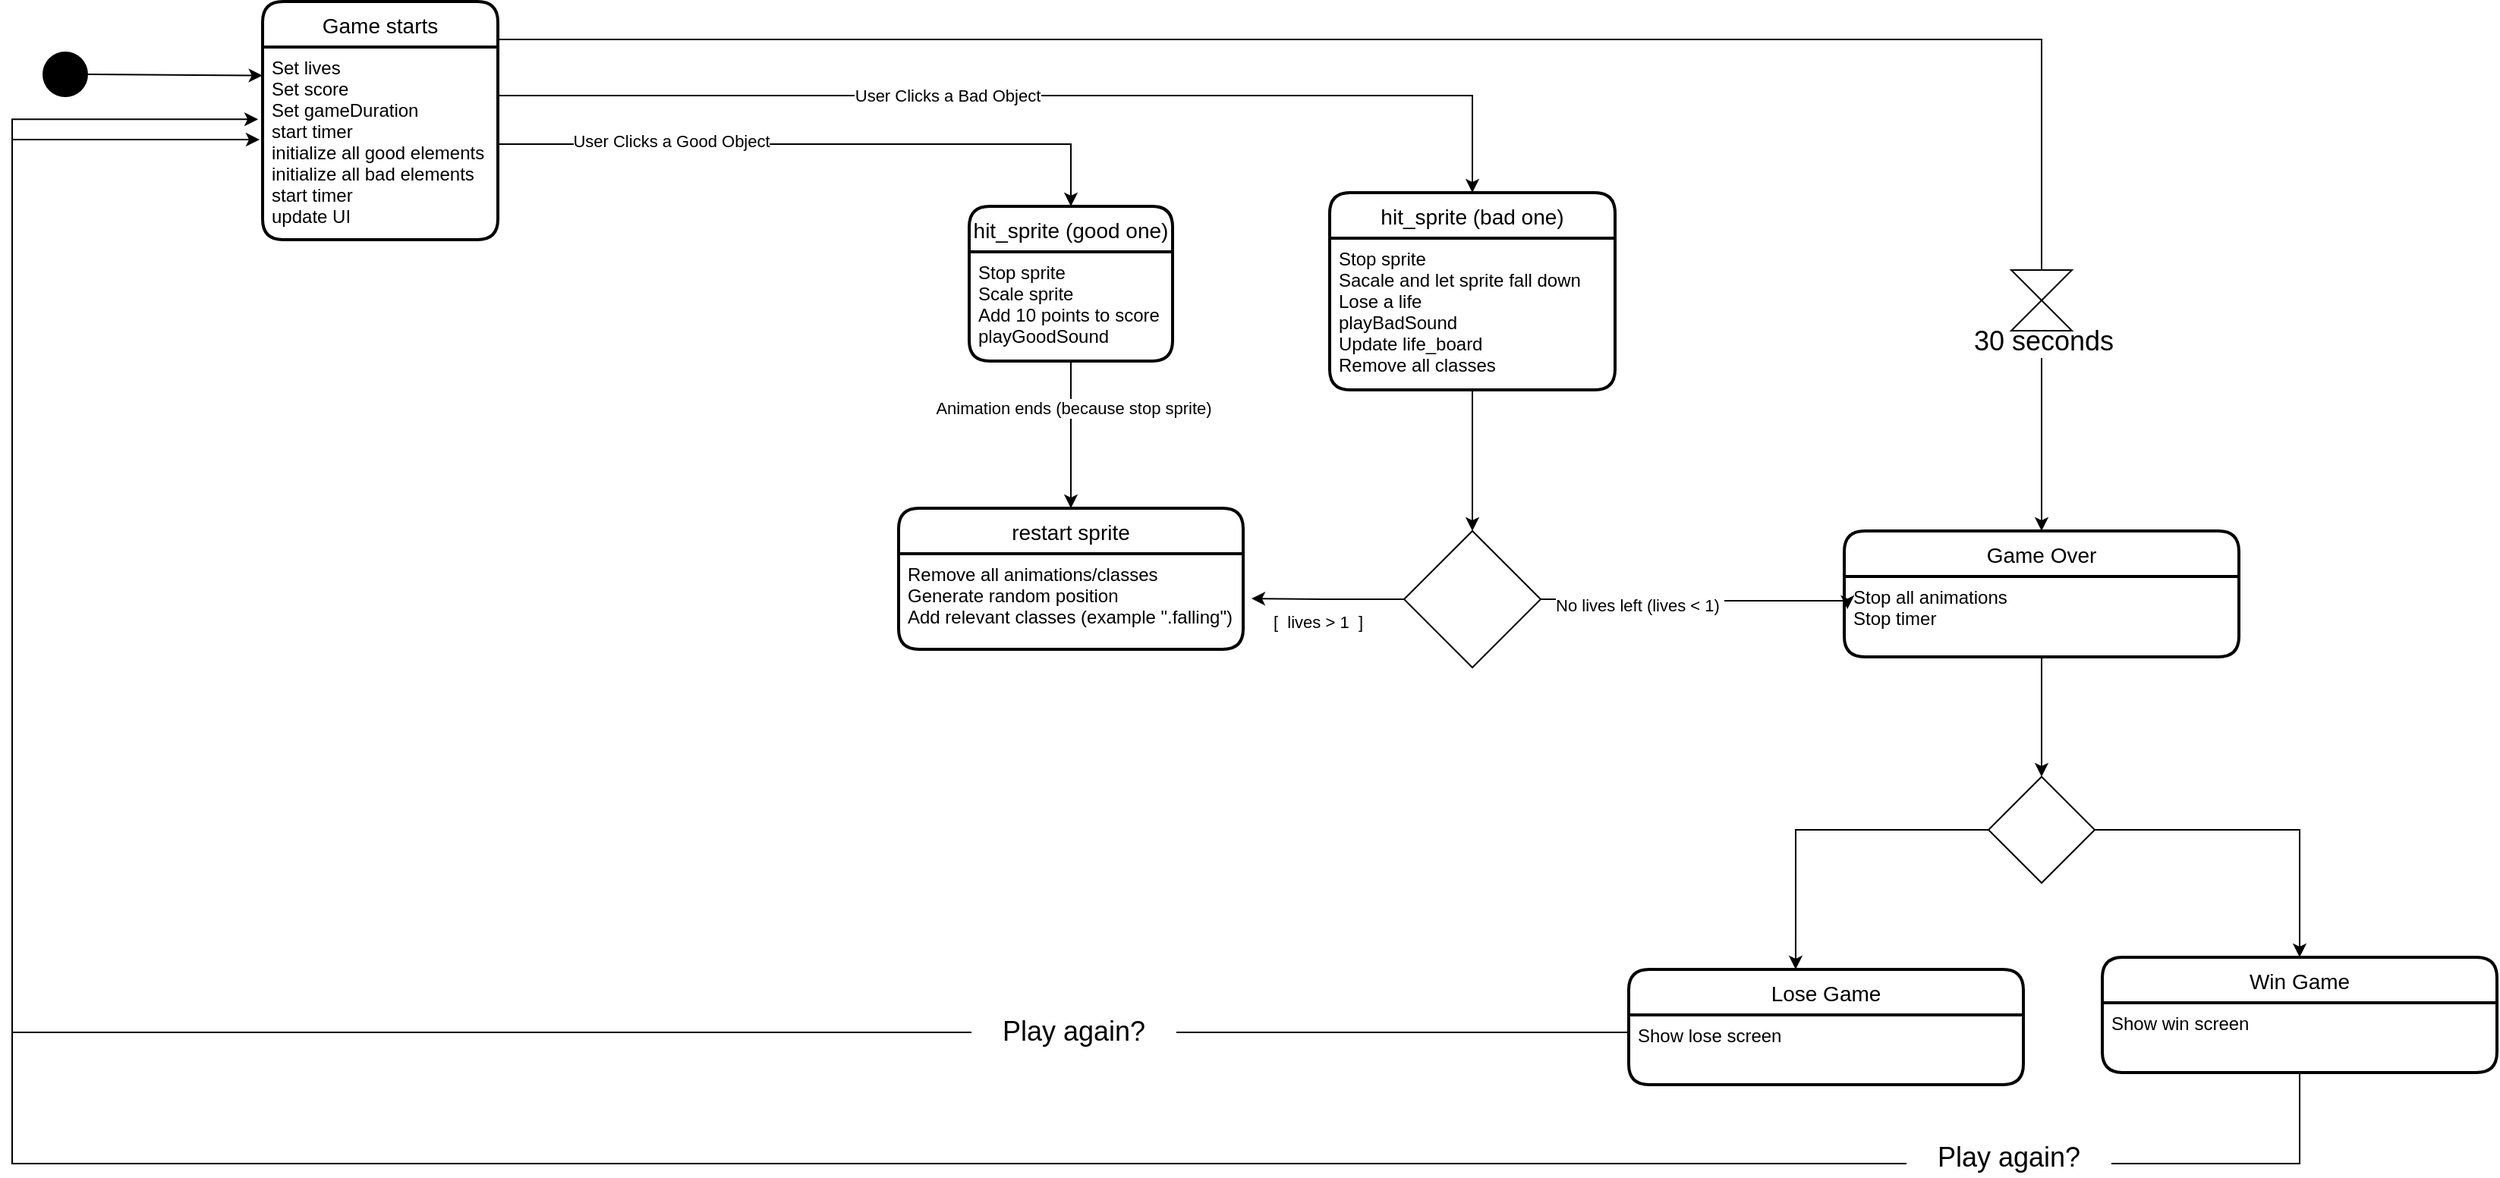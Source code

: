 <mxfile>
    <diagram id="I-Sn7_gxEouMlkvTz-aZ" name="Page-1">
        <mxGraphModel dx="3879" dy="1754" grid="0" gridSize="10" guides="1" tooltips="1" connect="1" arrows="1" fold="1" page="1" pageScale="1" pageWidth="850" pageHeight="1100" math="0" shadow="0">
            <root>
                <mxCell id="0"/>
                <mxCell id="1" parent="0"/>
                <mxCell id="58" style="edgeStyle=orthogonalEdgeStyle;rounded=0;orthogonalLoop=1;jettySize=auto;html=1;exitX=1;exitY=0.5;exitDx=0;exitDy=0;entryX=-0.001;entryY=0.148;entryDx=0;entryDy=0;entryPerimeter=0;" parent="1" source="2" target="4" edge="1">
                    <mxGeometry relative="1" as="geometry">
                        <Array as="points">
                            <mxPoint x="-771" y="217"/>
                        </Array>
                    </mxGeometry>
                </mxCell>
                <mxCell id="2" value="" style="ellipse;fillColor=#000000;strokeColor=none;" parent="1" vertex="1">
                    <mxGeometry x="-803" y="201" width="30" height="30" as="geometry"/>
                </mxCell>
                <mxCell id="3" value="Game starts" style="swimlane;childLayout=stackLayout;horizontal=1;startSize=30;horizontalStack=0;rounded=1;fontSize=14;fontStyle=0;strokeWidth=2;resizeParent=0;resizeLast=1;shadow=0;dashed=0;align=center;" parent="1" vertex="1">
                    <mxGeometry x="-658" y="168" width="155" height="157" as="geometry"/>
                </mxCell>
                <mxCell id="4" value="Set lives&#10;Set score&#10;Set gameDuration&#10;start timer&#10;initialize all good elements&#10;initialize all bad elements&#10;start timer&#10;update UI" style="align=left;strokeColor=none;fillColor=none;spacingLeft=4;fontSize=12;verticalAlign=top;resizable=0;rotatable=0;part=1;rounded=0;" parent="3" vertex="1">
                    <mxGeometry y="30" width="155" height="127" as="geometry"/>
                </mxCell>
                <mxCell id="6" value="hit_sprite (good one)" style="swimlane;childLayout=stackLayout;horizontal=1;startSize=30;horizontalStack=0;rounded=1;fontSize=14;fontStyle=0;strokeWidth=2;resizeParent=0;resizeLast=1;shadow=0;dashed=0;align=center;" parent="1" vertex="1">
                    <mxGeometry x="-192.5" y="303" width="134" height="102" as="geometry"/>
                </mxCell>
                <mxCell id="7" value="Stop sprite&#10;Scale sprite&#10;Add 10 points to score&#10;playGoodSound" style="align=left;strokeColor=none;fillColor=none;spacingLeft=4;fontSize=12;verticalAlign=top;resizable=0;rotatable=0;part=1;rounded=0;" parent="6" vertex="1">
                    <mxGeometry y="30" width="134" height="72" as="geometry"/>
                </mxCell>
                <mxCell id="9" style="edgeStyle=orthogonalEdgeStyle;rounded=0;orthogonalLoop=1;jettySize=auto;html=1;exitX=1;exitY=0.75;exitDx=0;exitDy=0;entryX=0.5;entryY=0;entryDx=0;entryDy=0;" parent="1" source="4" target="6" edge="1">
                    <mxGeometry relative="1" as="geometry">
                        <Array as="points">
                            <mxPoint x="-503" y="262"/>
                            <mxPoint x="-125" y="262"/>
                        </Array>
                    </mxGeometry>
                </mxCell>
                <mxCell id="11" value="User Clicks a Good Object" style="edgeLabel;html=1;align=center;verticalAlign=middle;resizable=0;points=[];" parent="9" vertex="1" connectable="0">
                    <mxGeometry x="-0.357" y="2" relative="1" as="geometry">
                        <mxPoint as="offset"/>
                    </mxGeometry>
                </mxCell>
                <mxCell id="13" value="hit_sprite (bad one)" style="swimlane;childLayout=stackLayout;horizontal=1;startSize=30;horizontalStack=0;rounded=1;fontSize=14;fontStyle=0;strokeWidth=2;resizeParent=0;resizeLast=1;shadow=0;dashed=0;align=center;" parent="1" vertex="1">
                    <mxGeometry x="45" y="294" width="188" height="130" as="geometry"/>
                </mxCell>
                <mxCell id="14" value="Stop sprite&#10;Sacale and let sprite fall down&#10;Lose a life &#10;playBadSound&#10;Update life_board&#10;Remove all classes" style="align=left;strokeColor=none;fillColor=none;spacingLeft=4;fontSize=12;verticalAlign=top;resizable=0;rotatable=0;part=1;rounded=0;" parent="13" vertex="1">
                    <mxGeometry y="30" width="188" height="100" as="geometry"/>
                </mxCell>
                <mxCell id="15" style="edgeStyle=orthogonalEdgeStyle;rounded=0;orthogonalLoop=1;jettySize=auto;html=1;exitX=1;exitY=0.5;exitDx=0;exitDy=0;entryX=0.5;entryY=0;entryDx=0;entryDy=0;" parent="1" source="4" target="13" edge="1">
                    <mxGeometry relative="1" as="geometry">
                        <mxPoint x="302" y="342" as="targetPoint"/>
                        <Array as="points">
                            <mxPoint x="-503" y="230"/>
                            <mxPoint x="139" y="230"/>
                        </Array>
                    </mxGeometry>
                </mxCell>
                <mxCell id="34" value="User Clicks a Bad Object" style="edgeLabel;html=1;align=center;verticalAlign=middle;resizable=0;points=[];" parent="15" vertex="1" connectable="0">
                    <mxGeometry x="0.406" y="-4" relative="1" as="geometry">
                        <mxPoint x="-191" y="-4" as="offset"/>
                    </mxGeometry>
                </mxCell>
                <mxCell id="18" value="restart sprite" style="swimlane;childLayout=stackLayout;horizontal=1;startSize=30;horizontalStack=0;rounded=1;fontSize=14;fontStyle=0;strokeWidth=2;resizeParent=0;resizeLast=1;shadow=0;dashed=0;align=center;" parent="1" vertex="1">
                    <mxGeometry x="-239" y="502" width="227" height="93" as="geometry"/>
                </mxCell>
                <mxCell id="19" value="Remove all animations/classes&#10;Generate random position&#10;Add relevant classes (example &quot;.falling&quot;)" style="align=left;strokeColor=none;fillColor=none;spacingLeft=4;fontSize=12;verticalAlign=top;resizable=0;rotatable=0;part=1;rounded=0;" parent="18" vertex="1">
                    <mxGeometry y="30" width="227" height="63" as="geometry"/>
                </mxCell>
                <mxCell id="20" style="edgeStyle=orthogonalEdgeStyle;curved=1;rounded=0;orthogonalLoop=1;jettySize=auto;html=1;exitX=0.5;exitY=1;exitDx=0;exitDy=0;entryX=0.5;entryY=0;entryDx=0;entryDy=0;" parent="1" source="7" target="18" edge="1">
                    <mxGeometry relative="1" as="geometry"/>
                </mxCell>
                <mxCell id="21" value="Animation ends (because stop sprite)" style="edgeLabel;html=1;align=center;verticalAlign=middle;resizable=0;points=[];" parent="20" vertex="1" connectable="0">
                    <mxGeometry x="-0.367" y="1" relative="1" as="geometry">
                        <mxPoint as="offset"/>
                    </mxGeometry>
                </mxCell>
                <mxCell id="30" style="rounded=0;orthogonalLoop=1;jettySize=auto;html=1;exitX=0;exitY=0.5;exitDx=0;exitDy=0;entryX=1.024;entryY=0.469;entryDx=0;entryDy=0;entryPerimeter=0;edgeStyle=orthogonalEdgeStyle;" parent="1" source="25" target="19" edge="1">
                    <mxGeometry relative="1" as="geometry"/>
                </mxCell>
                <mxCell id="31" value="[&amp;nbsp; lives &amp;gt; 1&amp;nbsp; ]" style="edgeLabel;html=1;align=center;verticalAlign=middle;resizable=0;points=[];" parent="30" vertex="1" connectable="0">
                    <mxGeometry x="0.451" y="1" relative="1" as="geometry">
                        <mxPoint x="16" y="14" as="offset"/>
                    </mxGeometry>
                </mxCell>
                <mxCell id="38" style="edgeStyle=orthogonalEdgeStyle;rounded=0;orthogonalLoop=1;jettySize=auto;html=1;exitX=1;exitY=0.5;exitDx=0;exitDy=0;entryX=0.008;entryY=0.406;entryDx=0;entryDy=0;entryPerimeter=0;" parent="1" source="25" target="36" edge="1">
                    <mxGeometry relative="1" as="geometry">
                        <Array as="points">
                            <mxPoint x="291" y="562"/>
                            <mxPoint x="291" y="563"/>
                        </Array>
                    </mxGeometry>
                </mxCell>
                <mxCell id="77" value="No lives left (lives &amp;lt; 1)&amp;nbsp;" style="edgeLabel;html=1;align=center;verticalAlign=middle;resizable=0;points=[];" parent="38" vertex="1" connectable="0">
                    <mxGeometry x="-0.38" y="-4" relative="1" as="geometry">
                        <mxPoint as="offset"/>
                    </mxGeometry>
                </mxCell>
                <mxCell id="25" value="" style="rhombus;" parent="1" vertex="1">
                    <mxGeometry x="94" y="517" width="90" height="90" as="geometry"/>
                </mxCell>
                <mxCell id="33" style="rounded=0;orthogonalLoop=1;jettySize=auto;html=1;exitX=0.5;exitY=1;exitDx=0;exitDy=0;entryX=0.5;entryY=0;entryDx=0;entryDy=0;edgeStyle=orthogonalEdgeStyle;" parent="1" source="14" target="25" edge="1">
                    <mxGeometry relative="1" as="geometry"/>
                </mxCell>
                <mxCell id="35" value="Game Over" style="swimlane;childLayout=stackLayout;horizontal=1;startSize=30;horizontalStack=0;rounded=1;fontSize=14;fontStyle=0;strokeWidth=2;resizeParent=0;resizeLast=1;shadow=0;dashed=0;align=center;" parent="1" vertex="1">
                    <mxGeometry x="384" y="517" width="260" height="83" as="geometry"/>
                </mxCell>
                <mxCell id="36" value="Stop all animations&#10;Stop timer" style="align=left;strokeColor=none;fillColor=none;spacingLeft=4;fontSize=12;verticalAlign=top;resizable=0;rotatable=0;part=1;rounded=0;" parent="35" vertex="1">
                    <mxGeometry y="30" width="260" height="53" as="geometry"/>
                </mxCell>
                <mxCell id="44" style="edgeStyle=orthogonalEdgeStyle;rounded=0;orthogonalLoop=1;jettySize=auto;html=1;exitX=0;exitY=0.5;exitDx=0;exitDy=0;entryX=0.423;entryY=0;entryDx=0;entryDy=0;entryPerimeter=0;" parent="1" source="41" target="42" edge="1">
                    <mxGeometry relative="1" as="geometry"/>
                </mxCell>
                <mxCell id="47" style="edgeStyle=orthogonalEdgeStyle;rounded=0;orthogonalLoop=1;jettySize=auto;html=1;exitX=1;exitY=0.5;exitDx=0;exitDy=0;entryX=0.5;entryY=0;entryDx=0;entryDy=0;" parent="1" source="41" target="45" edge="1">
                    <mxGeometry relative="1" as="geometry"/>
                </mxCell>
                <mxCell id="41" value="" style="rhombus;" parent="1" vertex="1">
                    <mxGeometry x="479" y="679" width="70" height="70" as="geometry"/>
                </mxCell>
                <mxCell id="42" value="Lose Game" style="swimlane;childLayout=stackLayout;horizontal=1;startSize=30;horizontalStack=0;rounded=1;fontSize=14;fontStyle=0;strokeWidth=2;resizeParent=0;resizeLast=1;shadow=0;dashed=0;align=center;" parent="1" vertex="1">
                    <mxGeometry x="242" y="806" width="260" height="76" as="geometry"/>
                </mxCell>
                <mxCell id="43" value="Show lose screen" style="align=left;strokeColor=none;fillColor=none;spacingLeft=4;fontSize=12;verticalAlign=top;resizable=0;rotatable=0;part=1;rounded=0;" parent="42" vertex="1">
                    <mxGeometry y="30" width="260" height="46" as="geometry"/>
                </mxCell>
                <mxCell id="45" value="Win Game" style="swimlane;childLayout=stackLayout;horizontal=1;startSize=30;horizontalStack=0;rounded=1;fontSize=14;fontStyle=0;strokeWidth=2;resizeParent=0;resizeLast=1;shadow=0;dashed=0;align=center;" parent="1" vertex="1">
                    <mxGeometry x="554" y="798" width="260" height="76" as="geometry"/>
                </mxCell>
                <mxCell id="46" value="Show win screen" style="align=left;strokeColor=none;fillColor=none;spacingLeft=4;fontSize=12;verticalAlign=top;resizable=0;rotatable=0;part=1;rounded=0;" parent="45" vertex="1">
                    <mxGeometry y="30" width="260" height="46" as="geometry"/>
                </mxCell>
                <mxCell id="49" style="edgeStyle=orthogonalEdgeStyle;rounded=0;orthogonalLoop=1;jettySize=auto;html=1;exitX=0;exitY=0.25;exitDx=0;exitDy=0;" parent="1" source="43" edge="1">
                    <mxGeometry relative="1" as="geometry">
                        <mxPoint x="-660" y="259" as="targetPoint"/>
                        <Array as="points">
                            <mxPoint x="-823" y="848"/>
                            <mxPoint x="-823" y="259"/>
                        </Array>
                        <mxPoint x="378" y="884" as="sourcePoint"/>
                    </mxGeometry>
                </mxCell>
                <mxCell id="56" value="&lt;font style=&quot;font-size: 18px&quot;&gt;&amp;nbsp; &amp;nbsp; Play again?&amp;nbsp; &amp;nbsp;&amp;nbsp;&lt;/font&gt;" style="edgeLabel;html=1;align=center;verticalAlign=middle;resizable=0;points=[];" parent="49" vertex="1" connectable="0">
                    <mxGeometry x="-0.759" y="-1" relative="1" as="geometry">
                        <mxPoint x="-147" as="offset"/>
                    </mxGeometry>
                </mxCell>
                <mxCell id="61" style="edgeStyle=orthogonalEdgeStyle;rounded=0;orthogonalLoop=1;jettySize=auto;html=1;exitX=0.5;exitY=1;exitDx=0;exitDy=0;entryX=-0.019;entryY=0.375;entryDx=0;entryDy=0;entryPerimeter=0;" parent="1" source="46" target="4" edge="1">
                    <mxGeometry relative="1" as="geometry">
                        <mxPoint x="-663" y="258" as="targetPoint"/>
                        <Array as="points">
                            <mxPoint x="684" y="934"/>
                            <mxPoint x="-823" y="934"/>
                            <mxPoint x="-823" y="246"/>
                        </Array>
                        <mxPoint x="229" y="1000" as="sourcePoint"/>
                    </mxGeometry>
                </mxCell>
                <mxCell id="68" style="edgeStyle=orthogonalEdgeStyle;rounded=0;orthogonalLoop=1;jettySize=auto;html=1;exitX=0.5;exitY=1;exitDx=0;exitDy=0;curved=1;" parent="1" source="66" target="35" edge="1">
                    <mxGeometry relative="1" as="geometry"/>
                </mxCell>
                <mxCell id="69" value="&lt;font style=&quot;font-size: 18px&quot;&gt;30 seconds&lt;/font&gt;" style="edgeLabel;html=1;align=center;verticalAlign=middle;resizable=0;points=[];" parent="68" vertex="1" connectable="0">
                    <mxGeometry x="-0.903" y="1" relative="1" as="geometry">
                        <mxPoint as="offset"/>
                    </mxGeometry>
                </mxCell>
                <mxCell id="66" value="" style="shape=collate;whiteSpace=wrap;html=1;" parent="1" vertex="1">
                    <mxGeometry x="494" y="345" width="40" height="40" as="geometry"/>
                </mxCell>
                <mxCell id="67" value="" style="edgeStyle=orthogonalEdgeStyle;rounded=0;orthogonalLoop=1;jettySize=auto;html=1;exitX=1;exitY=0.5;exitDx=0;exitDy=0;entryX=0.5;entryY=0;entryDx=0;entryDy=0;endArrow=none;" parent="1" source="4" target="66" edge="1">
                    <mxGeometry relative="1" as="geometry">
                        <mxPoint x="57" y="152" as="sourcePoint"/>
                        <mxPoint x="632" y="672" as="targetPoint"/>
                        <Array as="points">
                            <mxPoint x="-503" y="193"/>
                            <mxPoint x="514" y="193"/>
                        </Array>
                    </mxGeometry>
                </mxCell>
                <mxCell id="76" style="edgeStyle=orthogonalEdgeStyle;rounded=0;orthogonalLoop=1;jettySize=auto;html=1;exitX=0.5;exitY=1;exitDx=0;exitDy=0;entryX=0.5;entryY=0;entryDx=0;entryDy=0;" parent="1" source="36" target="41" edge="1">
                    <mxGeometry relative="1" as="geometry"/>
                </mxCell>
                <mxCell id="78" value="&lt;font style=&quot;font-size: 18px&quot;&gt;&amp;nbsp; &amp;nbsp; Play again?&amp;nbsp; &amp;nbsp;&amp;nbsp;&lt;/font&gt;" style="edgeLabel;html=1;align=center;verticalAlign=middle;resizable=0;points=[];" parent="1" vertex="1" connectable="0">
                    <mxGeometry x="492.005" y="930.0" as="geometry"/>
                </mxCell>
            </root>
        </mxGraphModel>
    </diagram>
</mxfile>